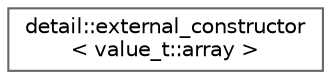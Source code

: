 digraph "Graphical Class Hierarchy"
{
 // LATEX_PDF_SIZE
  bgcolor="transparent";
  edge [fontname=Helvetica,fontsize=10,labelfontname=Helvetica,labelfontsize=10];
  node [fontname=Helvetica,fontsize=10,shape=box,height=0.2,width=0.4];
  rankdir="LR";
  Node0 [id="Node000000",label="detail::external_constructor\l\< value_t::array \>",height=0.2,width=0.4,color="grey40", fillcolor="white", style="filled",URL="$structdetail_1_1external__constructor_3_01value__t_1_1array_01_4.html",tooltip=" "];
}
